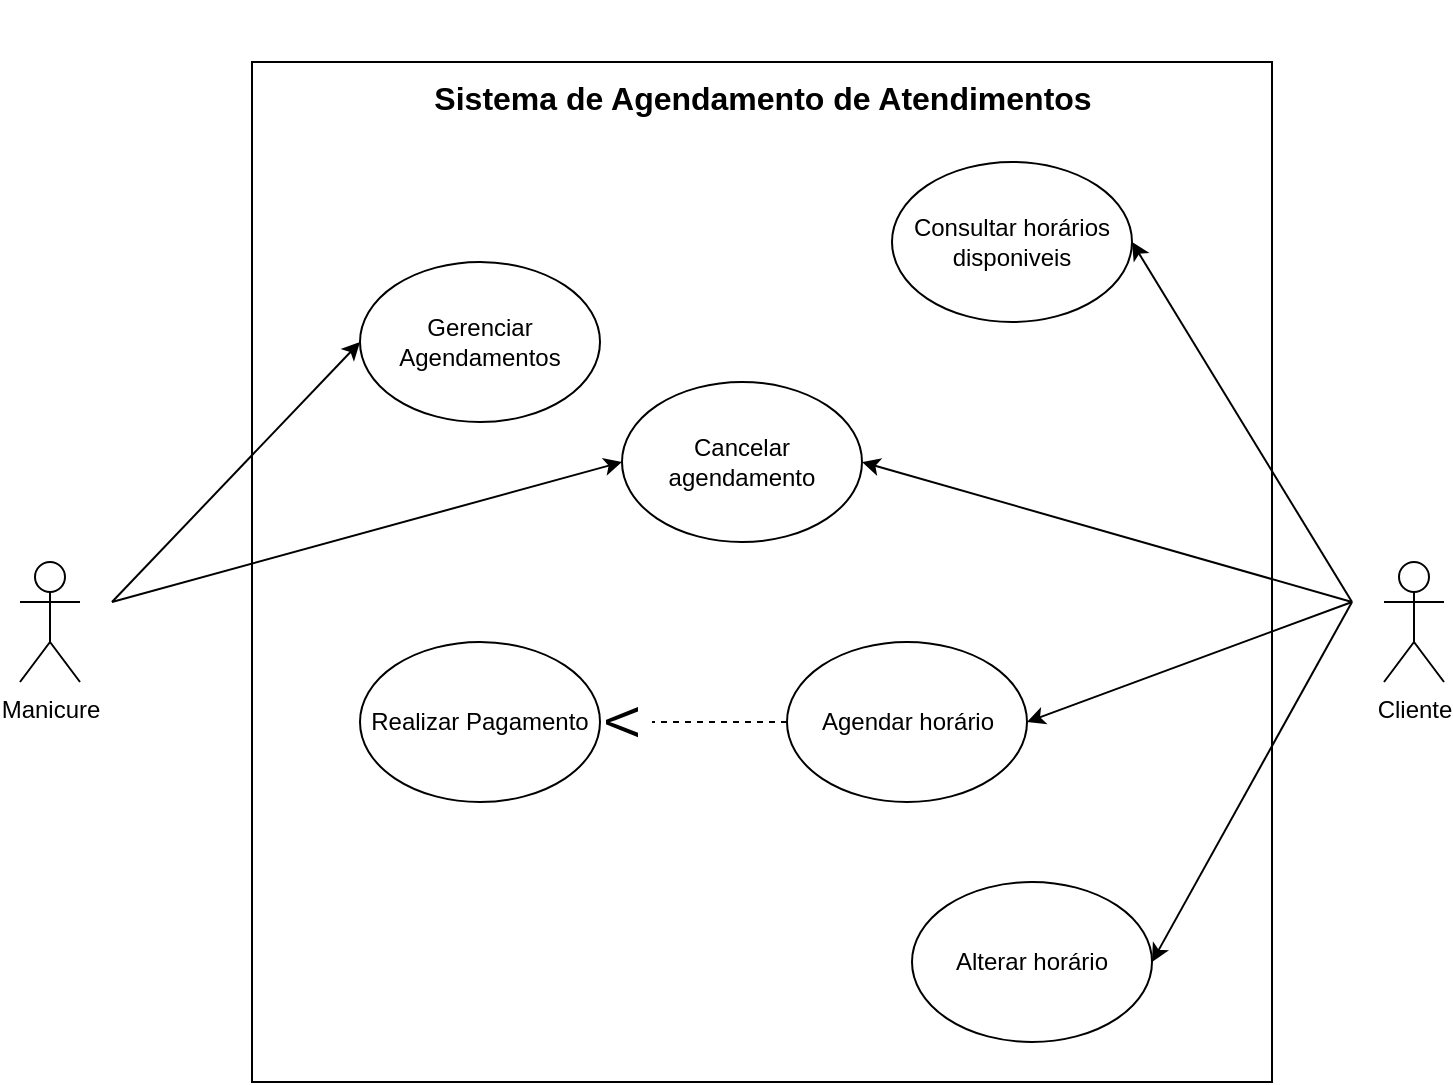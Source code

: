 <mxfile version="28.2.3">
  <diagram name="Página-1" id="UdWWmC8AlcOM5iNI3xJB">
    <mxGraphModel dx="1188" dy="648" grid="0" gridSize="10" guides="1" tooltips="1" connect="1" arrows="1" fold="1" page="1" pageScale="1" pageWidth="827" pageHeight="1169" math="0" shadow="0">
      <root>
        <mxCell id="0" />
        <mxCell id="1" parent="0" />
        <mxCell id="CHudMyfODTHXphaElzNx-1" value="&lt;div&gt;&lt;/div&gt;" style="whiteSpace=wrap;html=1;aspect=fixed;align=right;" vertex="1" parent="1">
          <mxGeometry x="180" y="50" width="510" height="510" as="geometry" />
        </mxCell>
        <mxCell id="CHudMyfODTHXphaElzNx-2" value="Manicure" style="shape=umlActor;verticalLabelPosition=bottom;verticalAlign=top;html=1;outlineConnect=0;" vertex="1" parent="1">
          <mxGeometry x="64" y="300" width="30" height="60" as="geometry" />
        </mxCell>
        <mxCell id="CHudMyfODTHXphaElzNx-3" value="Cliente" style="shape=umlActor;verticalLabelPosition=bottom;verticalAlign=top;html=1;outlineConnect=0;" vertex="1" parent="1">
          <mxGeometry x="746" y="300" width="30" height="60" as="geometry" />
        </mxCell>
        <mxCell id="CHudMyfODTHXphaElzNx-8" value="Consultar horários disponiveis" style="ellipse;whiteSpace=wrap;html=1;" vertex="1" parent="1">
          <mxGeometry x="500" y="100" width="120" height="80" as="geometry" />
        </mxCell>
        <mxCell id="CHudMyfODTHXphaElzNx-9" value="Agendar horário" style="ellipse;whiteSpace=wrap;html=1;" vertex="1" parent="1">
          <mxGeometry x="447.5" y="340" width="120" height="80" as="geometry" />
        </mxCell>
        <mxCell id="CHudMyfODTHXphaElzNx-10" value="Cancelar agendamento" style="ellipse;whiteSpace=wrap;html=1;" vertex="1" parent="1">
          <mxGeometry x="365" y="210" width="120" height="80" as="geometry" />
        </mxCell>
        <mxCell id="CHudMyfODTHXphaElzNx-11" value="Alterar horário" style="ellipse;whiteSpace=wrap;html=1;" vertex="1" parent="1">
          <mxGeometry x="510" y="460" width="120" height="80" as="geometry" />
        </mxCell>
        <mxCell id="CHudMyfODTHXphaElzNx-12" value="Gerenciar Agendamentos&lt;span style=&quot;color: rgba(0, 0, 0, 0); font-family: monospace; font-size: 0px; text-align: start; text-wrap-mode: nowrap;&quot;&gt;%3CmxGraphModel%3E%3Croot%3E%3CmxCell%20id%3D%220%22%2F%3E%3CmxCell%20id%3D%221%22%20parent%3D%220%22%2F%3E%3CmxCell%20id%3D%222%22%20value%3D%22Alterar%20hor%C3%A1rio%22%20style%3D%22ellipse%3BwhiteSpace%3Dwrap%3Bhtml%3D1%3B%22%20vertex%3D%221%22%20parent%3D%221%22%3E%3CmxGeometry%20x%3D%22490%22%20y%3D%22230%22%20width%3D%22120%22%20height%3D%2280%22%20as%3D%22geometry%22%2F%3E%3C%2FmxCell%3E%3C%2Froot%3E%3C%2FmxGraphModel%3E&lt;/span&gt;" style="ellipse;whiteSpace=wrap;html=1;" vertex="1" parent="1">
          <mxGeometry x="234" y="150" width="120" height="80" as="geometry" />
        </mxCell>
        <mxCell id="CHudMyfODTHXphaElzNx-15" value="" style="endArrow=classic;html=1;rounded=0;entryX=1;entryY=0.5;entryDx=0;entryDy=0;" edge="1" parent="1" target="CHudMyfODTHXphaElzNx-8">
          <mxGeometry width="50" height="50" relative="1" as="geometry">
            <mxPoint x="730" y="320" as="sourcePoint" />
            <mxPoint x="720" y="230" as="targetPoint" />
          </mxGeometry>
        </mxCell>
        <mxCell id="CHudMyfODTHXphaElzNx-16" value="" style="endArrow=classic;html=1;rounded=0;entryX=1;entryY=0.5;entryDx=0;entryDy=0;" edge="1" parent="1" target="CHudMyfODTHXphaElzNx-9">
          <mxGeometry width="50" height="50" relative="1" as="geometry">
            <mxPoint x="730" y="320" as="sourcePoint" />
            <mxPoint x="690" y="290" as="targetPoint" />
          </mxGeometry>
        </mxCell>
        <mxCell id="CHudMyfODTHXphaElzNx-17" value="" style="endArrow=classic;html=1;rounded=0;entryX=1;entryY=0.5;entryDx=0;entryDy=0;" edge="1" parent="1" target="CHudMyfODTHXphaElzNx-11">
          <mxGeometry width="50" height="50" relative="1" as="geometry">
            <mxPoint x="730" y="320" as="sourcePoint" />
            <mxPoint x="690" y="260" as="targetPoint" />
          </mxGeometry>
        </mxCell>
        <mxCell id="CHudMyfODTHXphaElzNx-18" value="" style="endArrow=classic;html=1;rounded=0;entryX=0;entryY=0.5;entryDx=0;entryDy=0;" edge="1" parent="1" target="CHudMyfODTHXphaElzNx-12">
          <mxGeometry width="50" height="50" relative="1" as="geometry">
            <mxPoint x="110" y="320" as="sourcePoint" />
            <mxPoint x="160" y="270" as="targetPoint" />
          </mxGeometry>
        </mxCell>
        <mxCell id="CHudMyfODTHXphaElzNx-22" value="" style="endArrow=classic;html=1;rounded=0;entryX=0;entryY=0.5;entryDx=0;entryDy=0;" edge="1" parent="1" target="CHudMyfODTHXphaElzNx-10">
          <mxGeometry width="50" height="50" relative="1" as="geometry">
            <mxPoint x="110" y="320" as="sourcePoint" />
            <mxPoint x="290" y="330" as="targetPoint" />
          </mxGeometry>
        </mxCell>
        <mxCell id="CHudMyfODTHXphaElzNx-23" value="" style="endArrow=classic;html=1;rounded=0;entryX=1;entryY=0.5;entryDx=0;entryDy=0;" edge="1" parent="1" target="CHudMyfODTHXphaElzNx-10">
          <mxGeometry width="50" height="50" relative="1" as="geometry">
            <mxPoint x="730" y="320" as="sourcePoint" />
            <mxPoint x="690" y="310" as="targetPoint" />
          </mxGeometry>
        </mxCell>
        <mxCell id="CHudMyfODTHXphaElzNx-25" value="&lt;b style=&quot;line-height: 220%;&quot;&gt;&lt;font style=&quot;font-size: 16px;&quot;&gt;Sistema de Agendamento de Atendimentos&lt;/font&gt;&lt;/b&gt;" style="text;html=1;align=center;verticalAlign=middle;whiteSpace=wrap;rounded=0;" vertex="1" parent="1">
          <mxGeometry x="262.5" y="19" width="345" height="100" as="geometry" />
        </mxCell>
        <mxCell id="CHudMyfODTHXphaElzNx-27" value="Realizar Pagamento" style="ellipse;whiteSpace=wrap;html=1;" vertex="1" parent="1">
          <mxGeometry x="234" y="340" width="120" height="80" as="geometry" />
        </mxCell>
        <mxCell id="CHudMyfODTHXphaElzNx-30" value="" style="endArrow=none;dashed=1;html=1;rounded=0;entryX=0.5;entryY=0;entryDx=0;entryDy=0;exitX=0;exitY=0.5;exitDx=0;exitDy=0;" edge="1" parent="1" source="CHudMyfODTHXphaElzNx-9" target="CHudMyfODTHXphaElzNx-29">
          <mxGeometry width="50" height="50" relative="1" as="geometry">
            <mxPoint x="448" y="380" as="sourcePoint" />
            <mxPoint x="354" y="380" as="targetPoint" />
          </mxGeometry>
        </mxCell>
        <mxCell id="CHudMyfODTHXphaElzNx-29" value="&lt;font style=&quot;font-size: 23px;&quot;&gt;V&lt;/font&gt;" style="text;html=1;align=center;verticalAlign=middle;whiteSpace=wrap;rounded=0;rotation=90;" vertex="1" parent="1">
          <mxGeometry x="335" y="365" width="60" height="30" as="geometry" />
        </mxCell>
      </root>
    </mxGraphModel>
  </diagram>
</mxfile>
